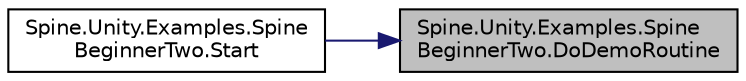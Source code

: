 digraph "Spine.Unity.Examples.SpineBeginnerTwo.DoDemoRoutine"
{
 // LATEX_PDF_SIZE
  edge [fontname="Helvetica",fontsize="10",labelfontname="Helvetica",labelfontsize="10"];
  node [fontname="Helvetica",fontsize="10",shape=record];
  rankdir="RL";
  Node1 [label="Spine.Unity.Examples.Spine\lBeginnerTwo.DoDemoRoutine",height=0.2,width=0.4,color="black", fillcolor="grey75", style="filled", fontcolor="black",tooltip="This is an infinitely repeating Unity Coroutine. Read the Unity documentation on Coroutines to learn ..."];
  Node1 -> Node2 [dir="back",color="midnightblue",fontsize="10",style="solid",fontname="Helvetica"];
  Node2 [label="Spine.Unity.Examples.Spine\lBeginnerTwo.Start",height=0.2,width=0.4,color="black", fillcolor="white", style="filled",URL="$class_spine_1_1_unity_1_1_examples_1_1_spine_beginner_two.html#ab798d51c98b3cf4cbe1a96ede8171a8b",tooltip=" "];
}
